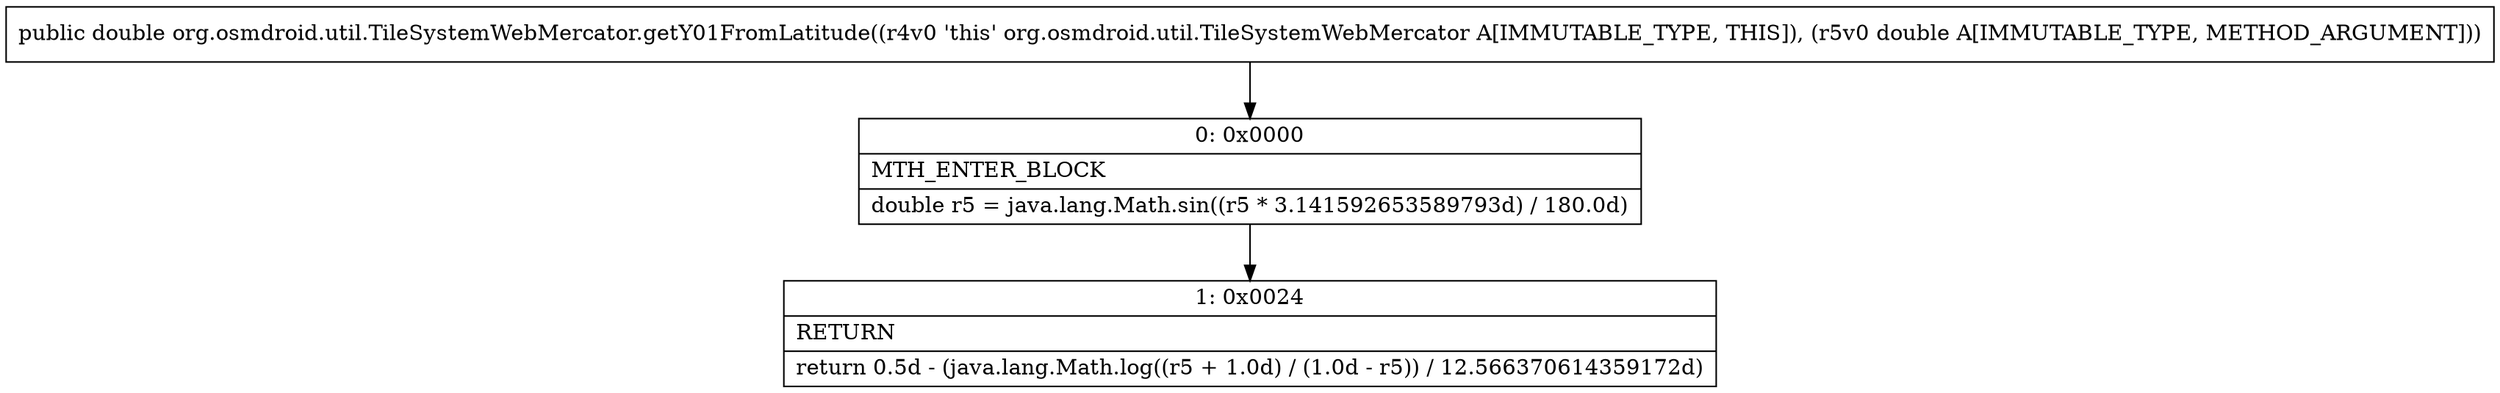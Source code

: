 digraph "CFG fororg.osmdroid.util.TileSystemWebMercator.getY01FromLatitude(D)D" {
Node_0 [shape=record,label="{0\:\ 0x0000|MTH_ENTER_BLOCK\l|double r5 = java.lang.Math.sin((r5 * 3.141592653589793d) \/ 180.0d)\l}"];
Node_1 [shape=record,label="{1\:\ 0x0024|RETURN\l|return 0.5d \- (java.lang.Math.log((r5 + 1.0d) \/ (1.0d \- r5)) \/ 12.566370614359172d)\l}"];
MethodNode[shape=record,label="{public double org.osmdroid.util.TileSystemWebMercator.getY01FromLatitude((r4v0 'this' org.osmdroid.util.TileSystemWebMercator A[IMMUTABLE_TYPE, THIS]), (r5v0 double A[IMMUTABLE_TYPE, METHOD_ARGUMENT])) }"];
MethodNode -> Node_0;
Node_0 -> Node_1;
}


